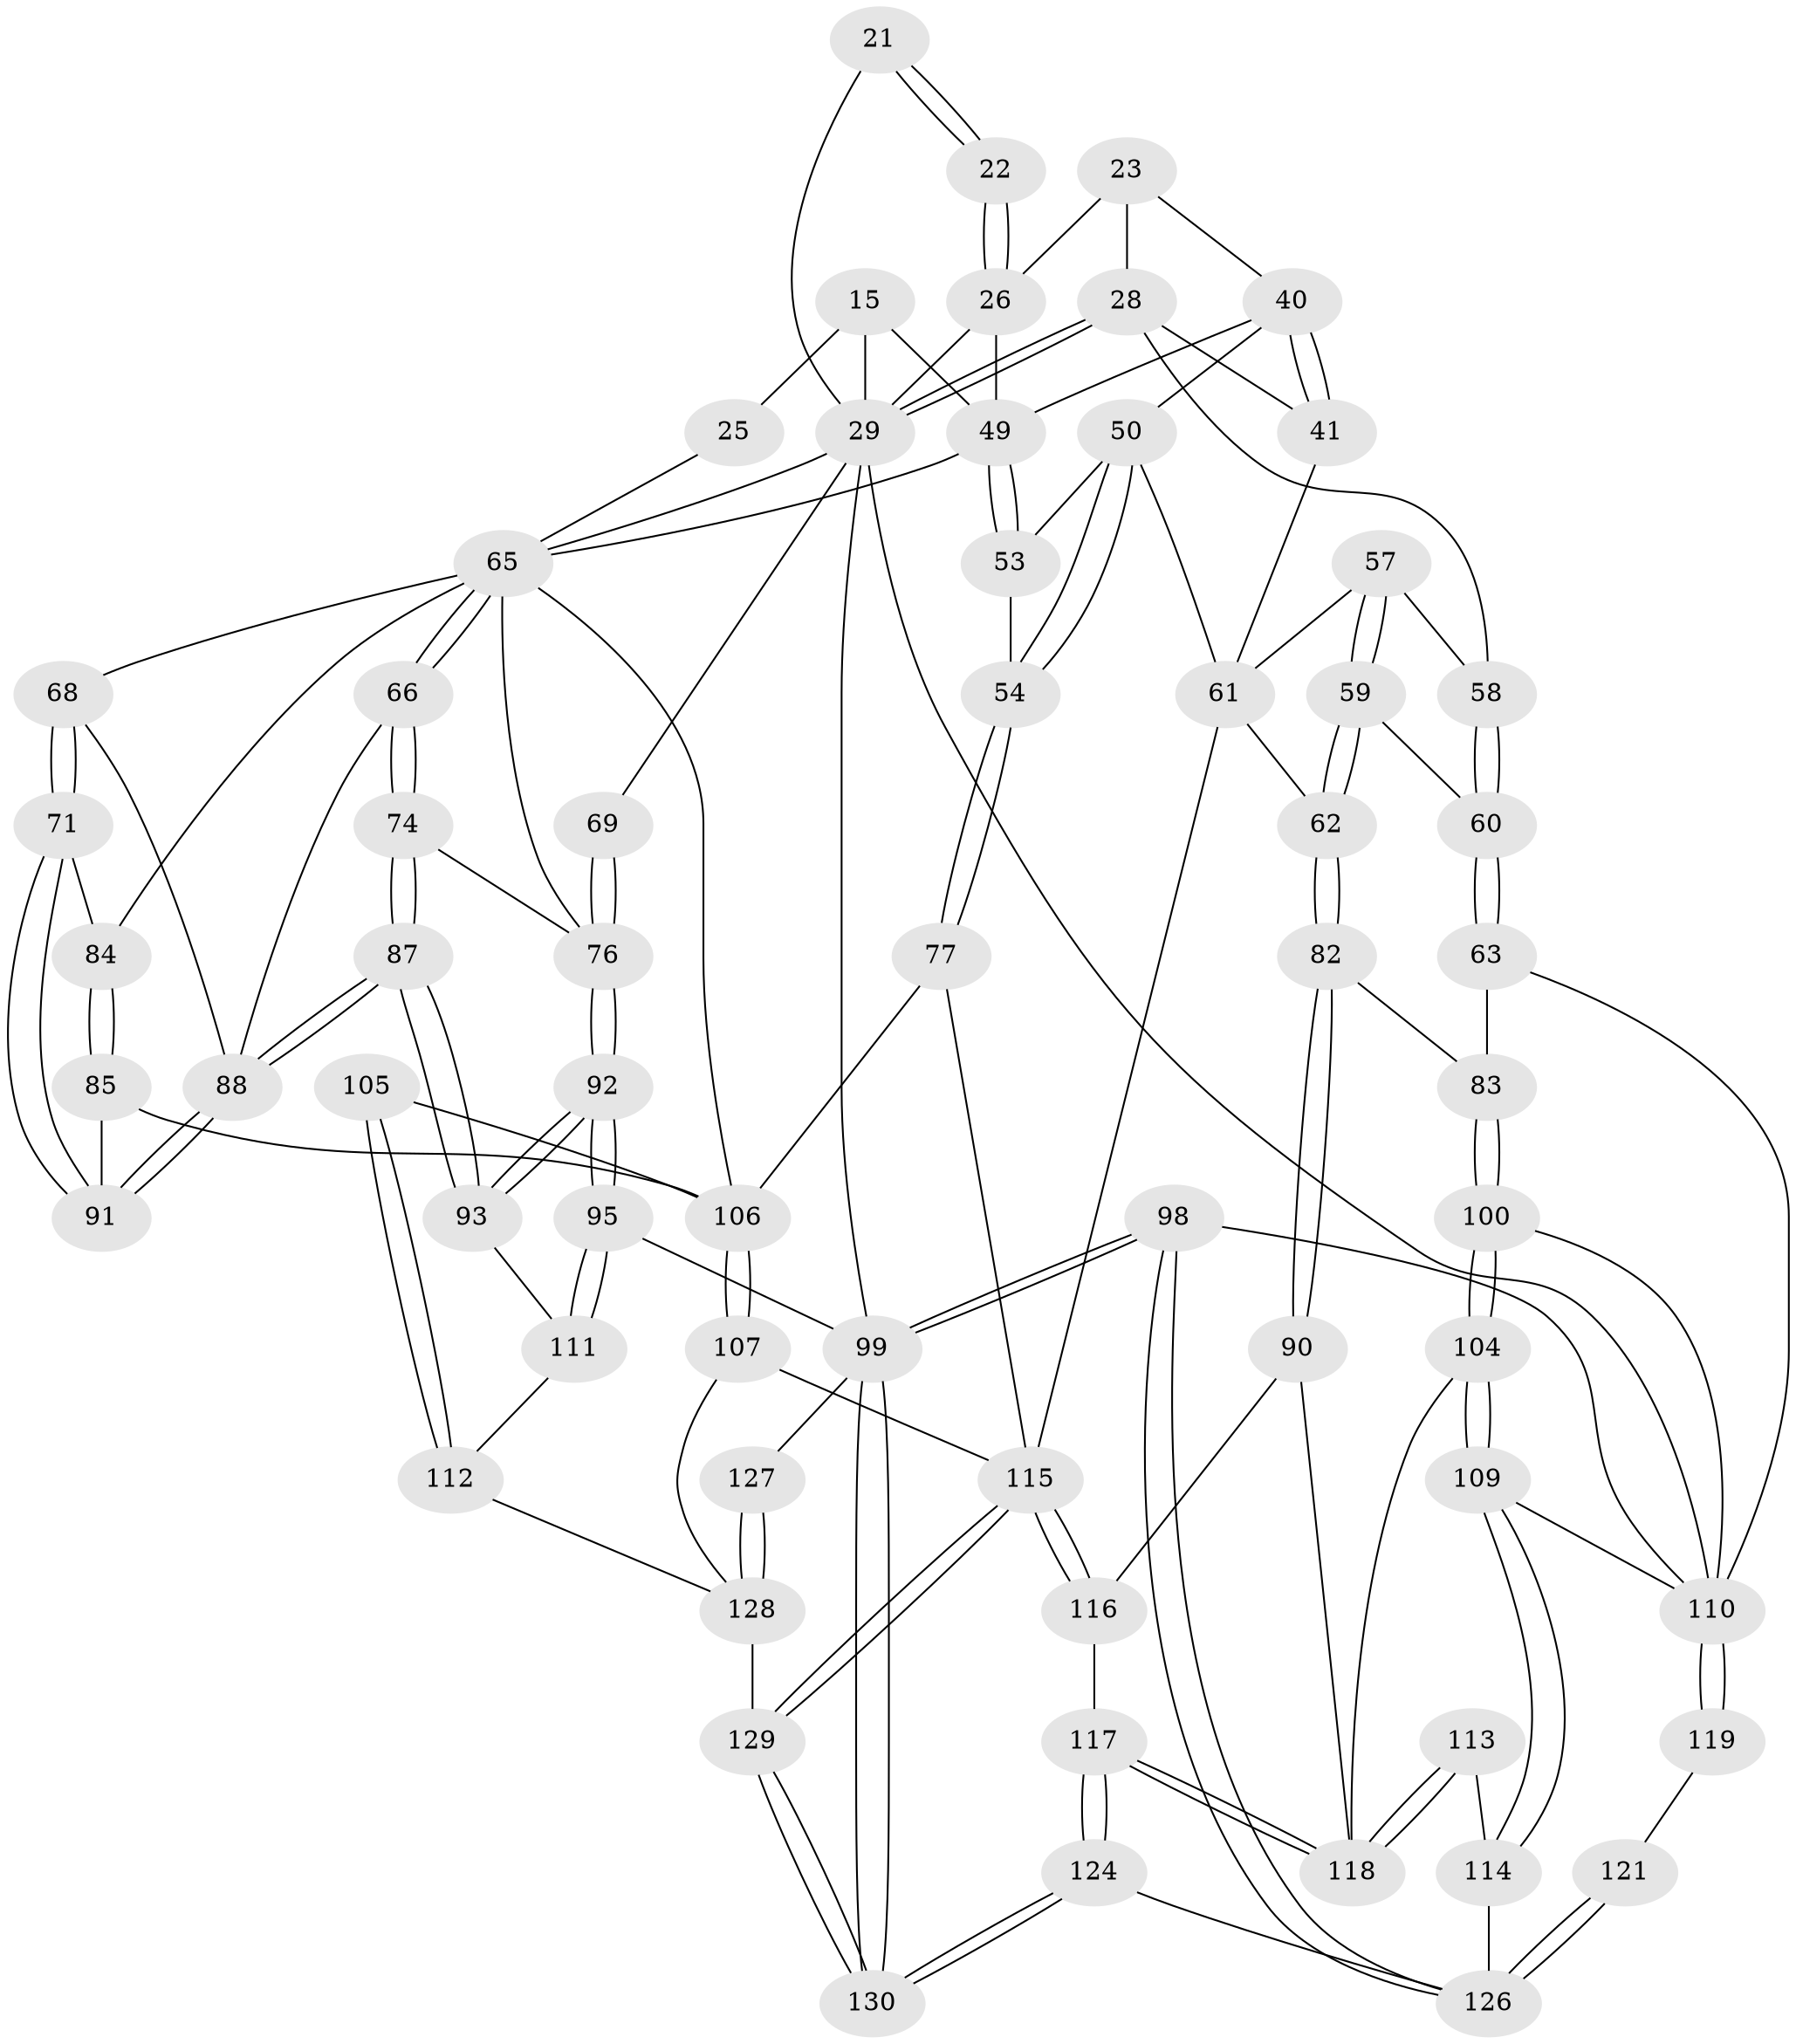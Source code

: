// original degree distribution, {3: 0.015384615384615385, 6: 0.19230769230769232, 5: 0.5846153846153846, 4: 0.2076923076923077}
// Generated by graph-tools (version 1.1) at 2025/01/03/09/25 05:01:54]
// undirected, 65 vertices, 155 edges
graph export_dot {
graph [start="1"]
  node [color=gray90,style=filled];
  15 [pos="+0.968397235762635+0.12006634361010574",super="+12+13"];
  21 [pos="+0.6197201115362433+0.11522577784944721"];
  22 [pos="+0.4675828487977048+0.161941715720015"];
  23 [pos="+0.25349506558990553+0.18432552814689565",super="+20"];
  25 [pos="+0.8550572667649398+0.21320109980303392"];
  26 [pos="+0.4665715965279715+0.16493061682518576",super="+19+18"];
  28 [pos="+0+0.29652698799468696",super="+27+24"];
  29 [pos="+0+0.3101633589967985",super="+3+2+14+17"];
  40 [pos="+0.4451176579717107+0.25141501214682827",super="+33+34"];
  41 [pos="+0.41493868925482846+0.29083847466121077",super="+36"];
  49 [pos="+0.6239821814880999+0.43511958502529646",super="+42"];
  50 [pos="+0.44910436959958544+0.41644427774892956",super="+44"];
  53 [pos="+0.5551057983984736+0.42049773907269333",super="+43"];
  54 [pos="+0.5042478858590831+0.436996860757053"];
  57 [pos="+0.17742799099216416+0.34680501725919405"];
  58 [pos="+0.09012462228523659+0.33448852095313103"];
  59 [pos="+0.16525883168605257+0.42646470926060787"];
  60 [pos="+0.1220379404620503+0.4694385729069674"];
  61 [pos="+0.24749062072354724+0.4735468101849335",super="+55+56+52+51"];
  62 [pos="+0.23075347744051025+0.4830343010930817"];
  63 [pos="+0.10582400663498029+0.5165679750176978"];
  65 [pos="+0.8658725474138674+0.36687567278021116",super="+38+39+45+48"];
  66 [pos="+0.8857812233176022+0.4711948702708104"];
  68 [pos="+0.8082589116324513+0.5233910198411366"];
  69 [pos="+1+0.3457244565398552"];
  71 [pos="+0.792491529189775+0.5424462819868724"];
  74 [pos="+0.9374975689373828+0.5226541316204951"];
  76 [pos="+1+0.45868663345653843",super="+73+70"];
  77 [pos="+0.4893263072680712+0.5801402483437962"];
  82 [pos="+0.17957751999952304+0.5385455066875804"];
  83 [pos="+0.1336342548293708+0.5483401961552059"];
  84 [pos="+0.7204036104155537+0.48657231155904734",super="+72"];
  85 [pos="+0.7639857657922146+0.6202062940309787"];
  87 [pos="+0.9628409010362475+0.6373539268073601"];
  88 [pos="+0.9096951082875414+0.6255573115147254",super="+67"];
  90 [pos="+0.33226349538491506+0.648389378774741"];
  91 [pos="+0.7799854506651145+0.6116186720194785"];
  92 [pos="+1+0.7072866479727788"];
  93 [pos="+0.9698381527940968+0.6429113017550668"];
  95 [pos="+1+1"];
  98 [pos="+0+1"];
  99 [pos="+0+1",super="+94"];
  100 [pos="+0.12639532997904696+0.5785327313817232"];
  104 [pos="+0.15566449358471068+0.6559688072450676"];
  105 [pos="+0.7244101337416159+0.701778725888752"];
  106 [pos="+0.589682923765395+0.742974983845307",super="+86"];
  107 [pos="+0.5254489234205829+0.7970351109868647"];
  109 [pos="+0.13110218654632247+0.7173970891816426"];
  110 [pos="+0.0777103825108083+0.726956241898296",super="+101+97"];
  111 [pos="+0.8259418880465684+0.8075026041148539"];
  112 [pos="+0.7879447037854556+0.809283124380216"];
  113 [pos="+0.20732949942768547+0.7700501325462784"];
  114 [pos="+0.18879924177855928+0.7769225885225186"];
  115 [pos="+0.4053356076264274+0.8600560012399281",super="+108+78+79"];
  116 [pos="+0.3826959979015301+0.8576933222401033",super="+89"];
  117 [pos="+0.3255039344341349+0.8612809157144043"];
  118 [pos="+0.30669855553229414+0.8205397643494099",super="+102+103"];
  119 [pos="+0.04263710933899651+0.7735944658251199"];
  121 [pos="+0.0855240284163325+0.824067781687757"];
  124 [pos="+0.22343360442254537+0.9611694062933335"];
  126 [pos="+0.08654287835215903+0.8848088114100672",super="+125"];
  127 [pos="+0.7126328726658683+1"];
  128 [pos="+0.6208052217567078+1",super="+123+122"];
  129 [pos="+0.43969160036441574+1"];
  130 [pos="+0.2248443980953197+1"];
  15 -- 25 [weight=2];
  15 -- 29 [weight=3];
  15 -- 49;
  21 -- 22;
  21 -- 22;
  21 -- 29 [weight=2];
  22 -- 26 [weight=2];
  22 -- 26;
  23 -- 26;
  23 -- 28 [weight=2];
  23 -- 40;
  25 -- 65;
  26 -- 29;
  26 -- 49;
  28 -- 29 [weight=3];
  28 -- 29;
  28 -- 58;
  28 -- 41;
  29 -- 99 [weight=2];
  29 -- 110;
  29 -- 65;
  29 -- 69;
  40 -- 41 [weight=2];
  40 -- 41;
  40 -- 49;
  40 -- 50;
  41 -- 61 [weight=2];
  49 -- 53 [weight=2];
  49 -- 53;
  49 -- 65 [weight=2];
  50 -- 54;
  50 -- 54;
  50 -- 61;
  50 -- 53;
  53 -- 54;
  54 -- 77;
  54 -- 77;
  57 -- 58;
  57 -- 59;
  57 -- 59;
  57 -- 61;
  58 -- 60;
  58 -- 60;
  59 -- 60;
  59 -- 62;
  59 -- 62;
  60 -- 63;
  60 -- 63;
  61 -- 62;
  61 -- 115 [weight=2];
  62 -- 82;
  62 -- 82;
  63 -- 83;
  63 -- 110;
  65 -- 66;
  65 -- 66;
  65 -- 76;
  65 -- 68;
  65 -- 106;
  65 -- 84 [weight=2];
  66 -- 74;
  66 -- 74;
  66 -- 88;
  68 -- 71;
  68 -- 71;
  68 -- 88;
  69 -- 76 [weight=2];
  69 -- 76;
  71 -- 91;
  71 -- 91;
  71 -- 84;
  74 -- 87;
  74 -- 87;
  74 -- 76;
  76 -- 92;
  76 -- 92;
  77 -- 106;
  77 -- 115;
  82 -- 83;
  82 -- 90;
  82 -- 90;
  83 -- 100;
  83 -- 100;
  84 -- 85;
  84 -- 85;
  85 -- 91;
  85 -- 106;
  87 -- 88;
  87 -- 88;
  87 -- 93;
  87 -- 93;
  88 -- 91;
  88 -- 91;
  90 -- 116;
  90 -- 118;
  92 -- 93;
  92 -- 93;
  92 -- 95;
  92 -- 95;
  93 -- 111;
  95 -- 111;
  95 -- 111;
  95 -- 99;
  98 -- 99;
  98 -- 99;
  98 -- 126;
  98 -- 126;
  98 -- 110;
  99 -- 130;
  99 -- 130;
  99 -- 127;
  100 -- 104;
  100 -- 104;
  100 -- 110;
  104 -- 109;
  104 -- 109;
  104 -- 118;
  105 -- 106 [weight=2];
  105 -- 112;
  105 -- 112;
  106 -- 107;
  106 -- 107;
  107 -- 115;
  107 -- 128;
  109 -- 110;
  109 -- 114;
  109 -- 114;
  110 -- 119 [weight=2];
  110 -- 119;
  111 -- 112;
  112 -- 128;
  113 -- 114;
  113 -- 118 [weight=2];
  113 -- 118;
  114 -- 126;
  115 -- 116 [weight=2];
  115 -- 116;
  115 -- 129;
  115 -- 129;
  116 -- 117;
  117 -- 118;
  117 -- 118;
  117 -- 124;
  117 -- 124;
  119 -- 121;
  121 -- 126 [weight=2];
  121 -- 126;
  124 -- 130;
  124 -- 130;
  124 -- 126;
  127 -- 128 [weight=2];
  127 -- 128;
  128 -- 129;
  129 -- 130;
  129 -- 130;
}
